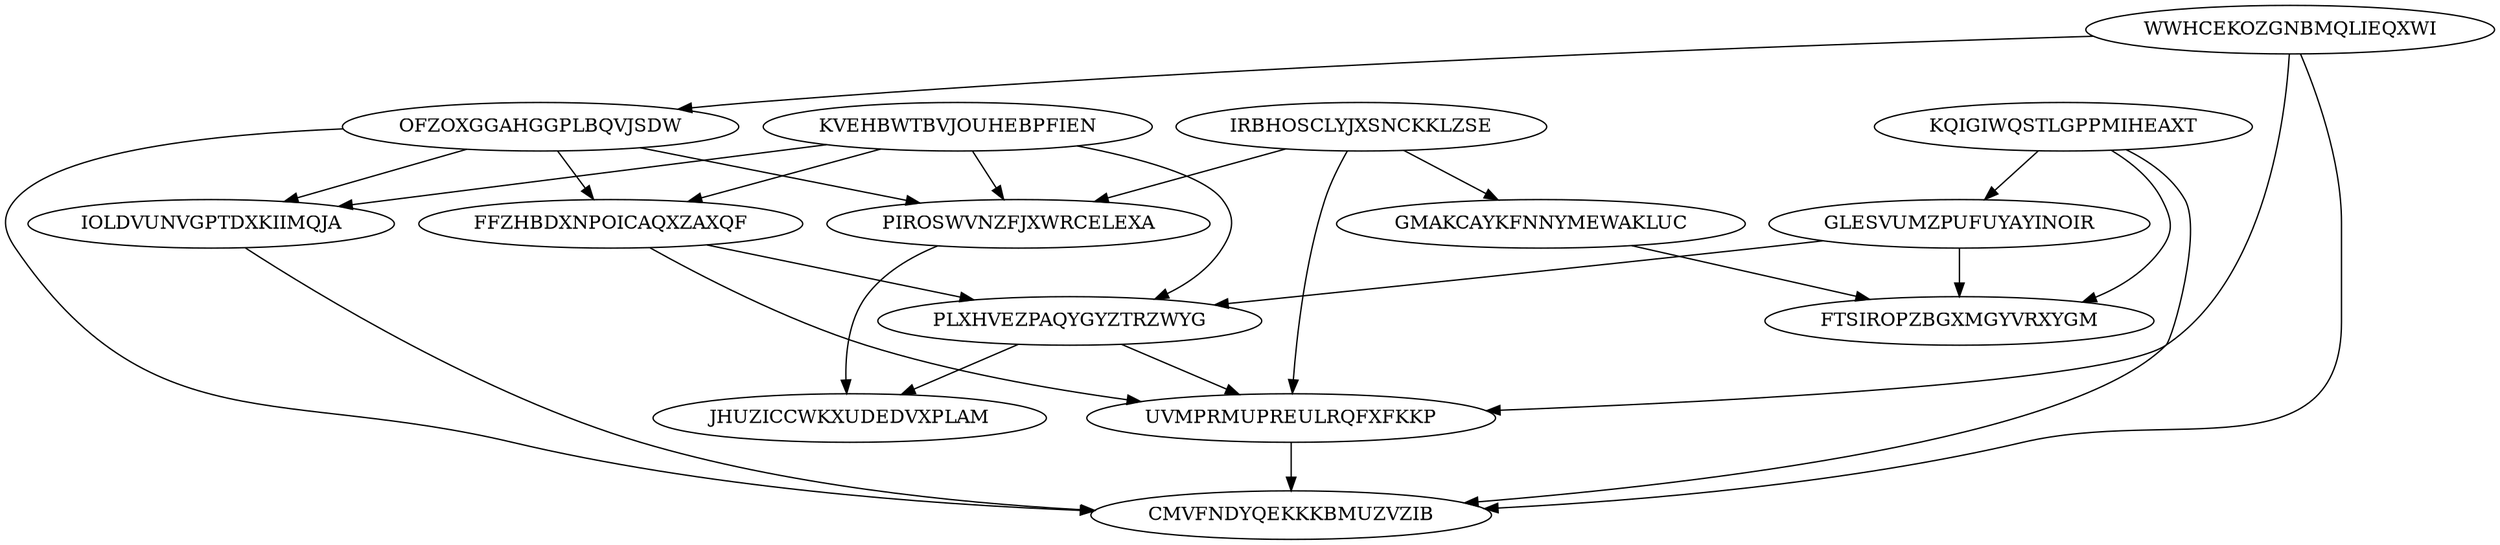 digraph N15M27 {
	IRBHOSCLYJXSNCKKLZSE	[Weight=13];
	GMAKCAYKFNNYMEWAKLUC	[Weight=16];
	KQIGIWQSTLGPPMIHEAXT	[Weight=13];
	GLESVUMZPUFUYAYINOIR	[Weight=15];
	FTSIROPZBGXMGYVRXYGM	[Weight=11];
	WWHCEKOZGNBMQLIEQXWI	[Weight=20];
	KVEHBWTBVJOUHEBPFIEN	[Weight=13];
	OFZOXGGAHGGPLBQVJSDW	[Weight=17];
	IOLDVUNVGPTDXKIIMQJA	[Weight=19];
	FFZHBDXNPOICAQXZAXQF	[Weight=17];
	PLXHVEZPAQYGYZTRZWYG	[Weight=10];
	PIROSWVNZFJXWRCELEXA	[Weight=11];
	UVMPRMUPREULRQFXFKKP	[Weight=11];
	JHUZICCWKXUDEDVXPLAM	[Weight=13];
	CMVFNDYQEKKKBMUZVZIB	[Weight=12];
	OFZOXGGAHGGPLBQVJSDW -> IOLDVUNVGPTDXKIIMQJA [Weight=10];
	IRBHOSCLYJXSNCKKLZSE -> UVMPRMUPREULRQFXFKKP [Weight=17];
	IRBHOSCLYJXSNCKKLZSE -> GMAKCAYKFNNYMEWAKLUC [Weight=12];
	GLESVUMZPUFUYAYINOIR -> FTSIROPZBGXMGYVRXYGM [Weight=18];
	PLXHVEZPAQYGYZTRZWYG -> UVMPRMUPREULRQFXFKKP [Weight=10];
	OFZOXGGAHGGPLBQVJSDW -> PIROSWVNZFJXWRCELEXA [Weight=11];
	IOLDVUNVGPTDXKIIMQJA -> CMVFNDYQEKKKBMUZVZIB [Weight=12];
	GLESVUMZPUFUYAYINOIR -> PLXHVEZPAQYGYZTRZWYG [Weight=14];
	OFZOXGGAHGGPLBQVJSDW -> FFZHBDXNPOICAQXZAXQF [Weight=18];
	IRBHOSCLYJXSNCKKLZSE -> PIROSWVNZFJXWRCELEXA [Weight=18];
	WWHCEKOZGNBMQLIEQXWI -> OFZOXGGAHGGPLBQVJSDW [Weight=19];
	KVEHBWTBVJOUHEBPFIEN -> PLXHVEZPAQYGYZTRZWYG [Weight=10];
	FFZHBDXNPOICAQXZAXQF -> PLXHVEZPAQYGYZTRZWYG [Weight=16];
	OFZOXGGAHGGPLBQVJSDW -> CMVFNDYQEKKKBMUZVZIB [Weight=17];
	FFZHBDXNPOICAQXZAXQF -> UVMPRMUPREULRQFXFKKP [Weight=14];
	PLXHVEZPAQYGYZTRZWYG -> JHUZICCWKXUDEDVXPLAM [Weight=19];
	UVMPRMUPREULRQFXFKKP -> CMVFNDYQEKKKBMUZVZIB [Weight=18];
	WWHCEKOZGNBMQLIEQXWI -> UVMPRMUPREULRQFXFKKP [Weight=15];
	KVEHBWTBVJOUHEBPFIEN -> PIROSWVNZFJXWRCELEXA [Weight=18];
	KQIGIWQSTLGPPMIHEAXT -> FTSIROPZBGXMGYVRXYGM [Weight=11];
	KVEHBWTBVJOUHEBPFIEN -> FFZHBDXNPOICAQXZAXQF [Weight=10];
	GMAKCAYKFNNYMEWAKLUC -> FTSIROPZBGXMGYVRXYGM [Weight=16];
	KQIGIWQSTLGPPMIHEAXT -> CMVFNDYQEKKKBMUZVZIB [Weight=14];
	WWHCEKOZGNBMQLIEQXWI -> CMVFNDYQEKKKBMUZVZIB [Weight=20];
	KQIGIWQSTLGPPMIHEAXT -> GLESVUMZPUFUYAYINOIR [Weight=14];
	PIROSWVNZFJXWRCELEXA -> JHUZICCWKXUDEDVXPLAM [Weight=11];
	KVEHBWTBVJOUHEBPFIEN -> IOLDVUNVGPTDXKIIMQJA [Weight=11];
}
